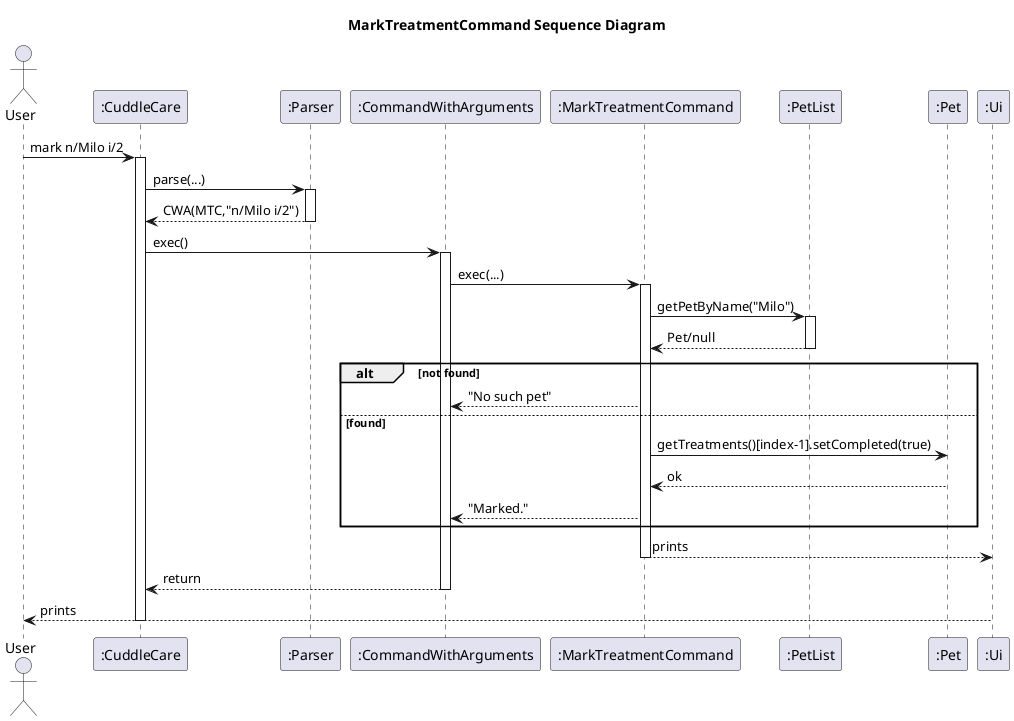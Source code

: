 @startuml
title MarkTreatmentCommand Sequence Diagram
actor User
participant ":CuddleCare" as CuddleCare
participant ":Parser" as Parser
participant ":CommandWithArguments" as CWA
participant ":MarkTreatmentCommand" as MTC
participant ":PetList" as PetList
participant ":Pet" as Pet
participant ":Ui" as Ui

User -> CuddleCare : mark n/Milo i/2
activate CuddleCare
CuddleCare -> Parser : parse(...)
activate Parser
Parser --> CuddleCare : CWA(MTC,"n/Milo i/2")
deactivate Parser

CuddleCare -> CWA : exec()
activate CWA
CWA -> MTC : exec(...)
activate MTC
MTC -> PetList : getPetByName("Milo")
activate PetList
PetList --> MTC : Pet/null
deactivate PetList

alt not found
  MTC --> CWA : "No such pet"
else found
  MTC -> Pet : getTreatments()[index-1].setCompleted(true)
  Pet --> MTC : ok
  MTC --> CWA : "Marked."
end
  MTC --> Ui : prints
deactivate MTC
CWA --> CuddleCare : return
deactivate CWA
Ui --> User : prints
deactivate CuddleCare
@enduml